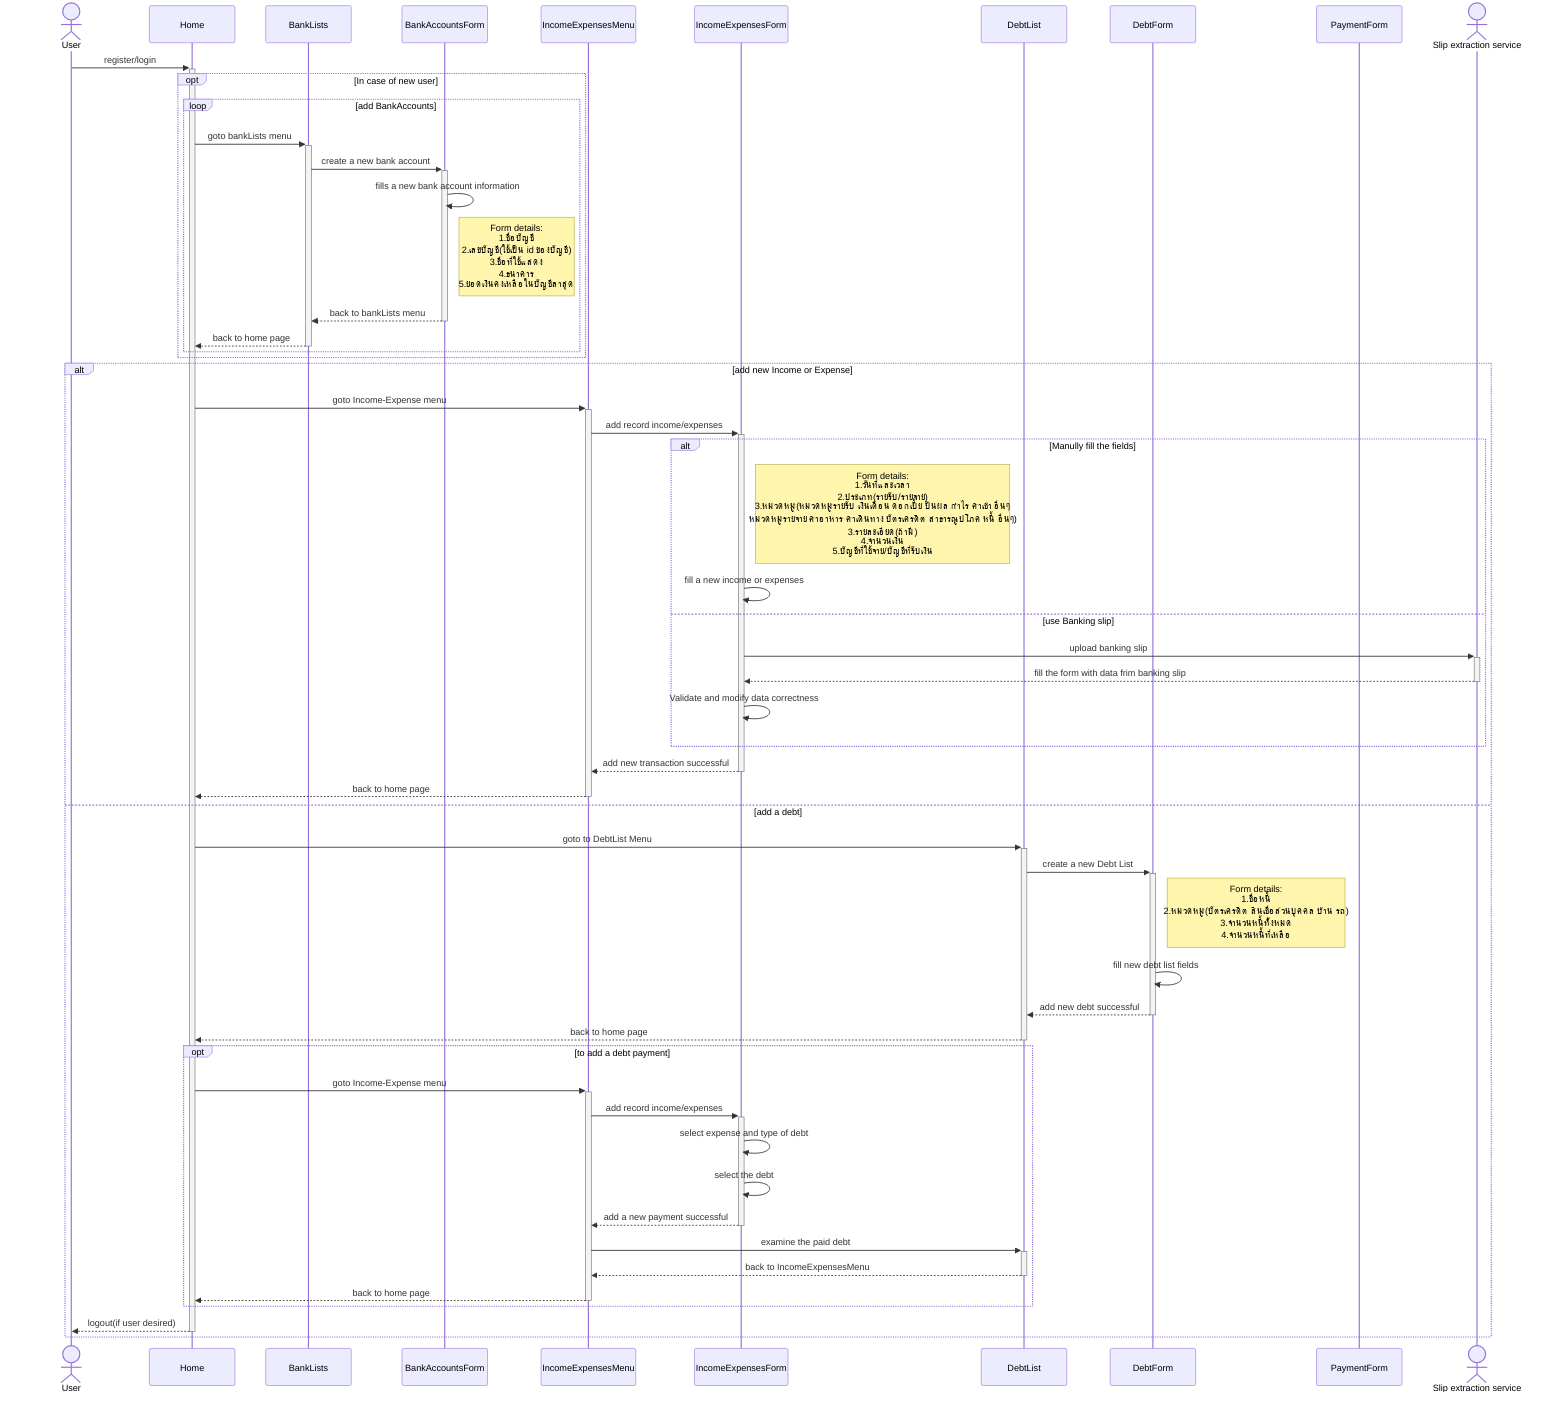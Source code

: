 sequenceDiagram
    actor User
    participant Home
    participant Bank as BankLists
    participant BankAccountsForm
    participant IncomeExpensesMenu
    participant IncomeExpensesForm
    participant DebtList
    participant DebtForm
    participant PaymentForm
    actor Ocr as Slip extraction service

    User->>+Home: register/login
    opt In case of new user
        loop add BankAccounts
            Home->>+Bank: goto bankLists menu
            Bank->>+BankAccountsForm: create a new bank account
            BankAccountsForm->>BankAccountsForm: fills a new bank account information
            Note right of BankAccountsForm: Form details:<br>1.ชื่อบัญชี<br>2.เลขบัญชี(ใช้เป็น id ของบัญชี)<br>3.ชื่อที่ใช้แสดง<br>4.ธนาคาร<br>5.ยอดเงินคงเหลือในบัญชีล่าสุด
            BankAccountsForm-->>-Bank: back to bankLists menu
            Bank-->>-Home: back to home page
        end
    end
    alt add new Income or Expense
        Home->>+IncomeExpensesMenu: goto Income-Expense menu
        IncomeExpensesMenu->>+IncomeExpensesForm: add record income/expenses
        alt Manully fill the fields
            Note right of IncomeExpensesForm: Form details:<br>1.วันที่และเวลา<br>2.ประเภท(รายรับ/รายจ่าย)<br>3.หมวดหมู่(หมวดหมู่รายรับ เงินเดือน ดอกเบี้ย ปันผล กำไร ค่าเช่า อื่นๆ<br>หมวดหมู่รายจ่าย ค่าอาหาร ค่าเดินทาง บัตรเครดิต สาธารณูปโภค หนี้ อื่นๆ)<br>3.รายละเอียด(ถ้ามี)<br>4.จำนวนเงิน<br>5.บัญชีที่ใช้จ่าย/บัญชีที่รับเงิน
            IncomeExpensesForm->>IncomeExpensesForm: fill a new income or expenses
        else use Banking slip
            IncomeExpensesForm->>+Ocr: upload banking slip
            Ocr-->>-IncomeExpensesForm:fill the form with data frim banking slip
            IncomeExpensesForm->>IncomeExpensesForm:Validate and modify data correctness
        end
        IncomeExpensesForm-->>-IncomeExpensesMenu: add new transaction successful
        IncomeExpensesMenu-->>-Home: back to home page
    else add a debt
        Home->>+DebtList: goto to DebtList Menu
        DebtList->>+DebtForm: create a new Debt List
        Note right of DebtForm: Form details:<br>1.ชื่อหนี้<br>2.หมวดหมู่(บัตรเครดิต สินเชื่อส่วนบุคคล บ้าน รถ)<br>3.จำนวนหนี้ทั้งหมด<br>4.จำนวนหนี้ที่เหลือ
        DebtForm->>DebtForm: fill new debt list fields
        DebtForm-->>-DebtList: add new debt successful
        DebtList-->>-Home: back to home page
        opt to add a debt payment
            Home->>+IncomeExpensesMenu: goto Income-Expense menu
            IncomeExpensesMenu->>+IncomeExpensesForm: add record income/expenses
            IncomeExpensesForm->>IncomeExpensesForm: select expense and type of debt
            IncomeExpensesForm->>IncomeExpensesForm: select the debt
            IncomeExpensesForm-->>-IncomeExpensesMenu: add a new payment successful
            IncomeExpensesMenu->>+DebtList: examine the paid debt 
            DebtList-->>-IncomeExpensesMenu: back to IncomeExpensesMenu
            IncomeExpensesMenu-->>-Home: back to home page
        end
        Home-->>-User: logout(if user desired)
    end
